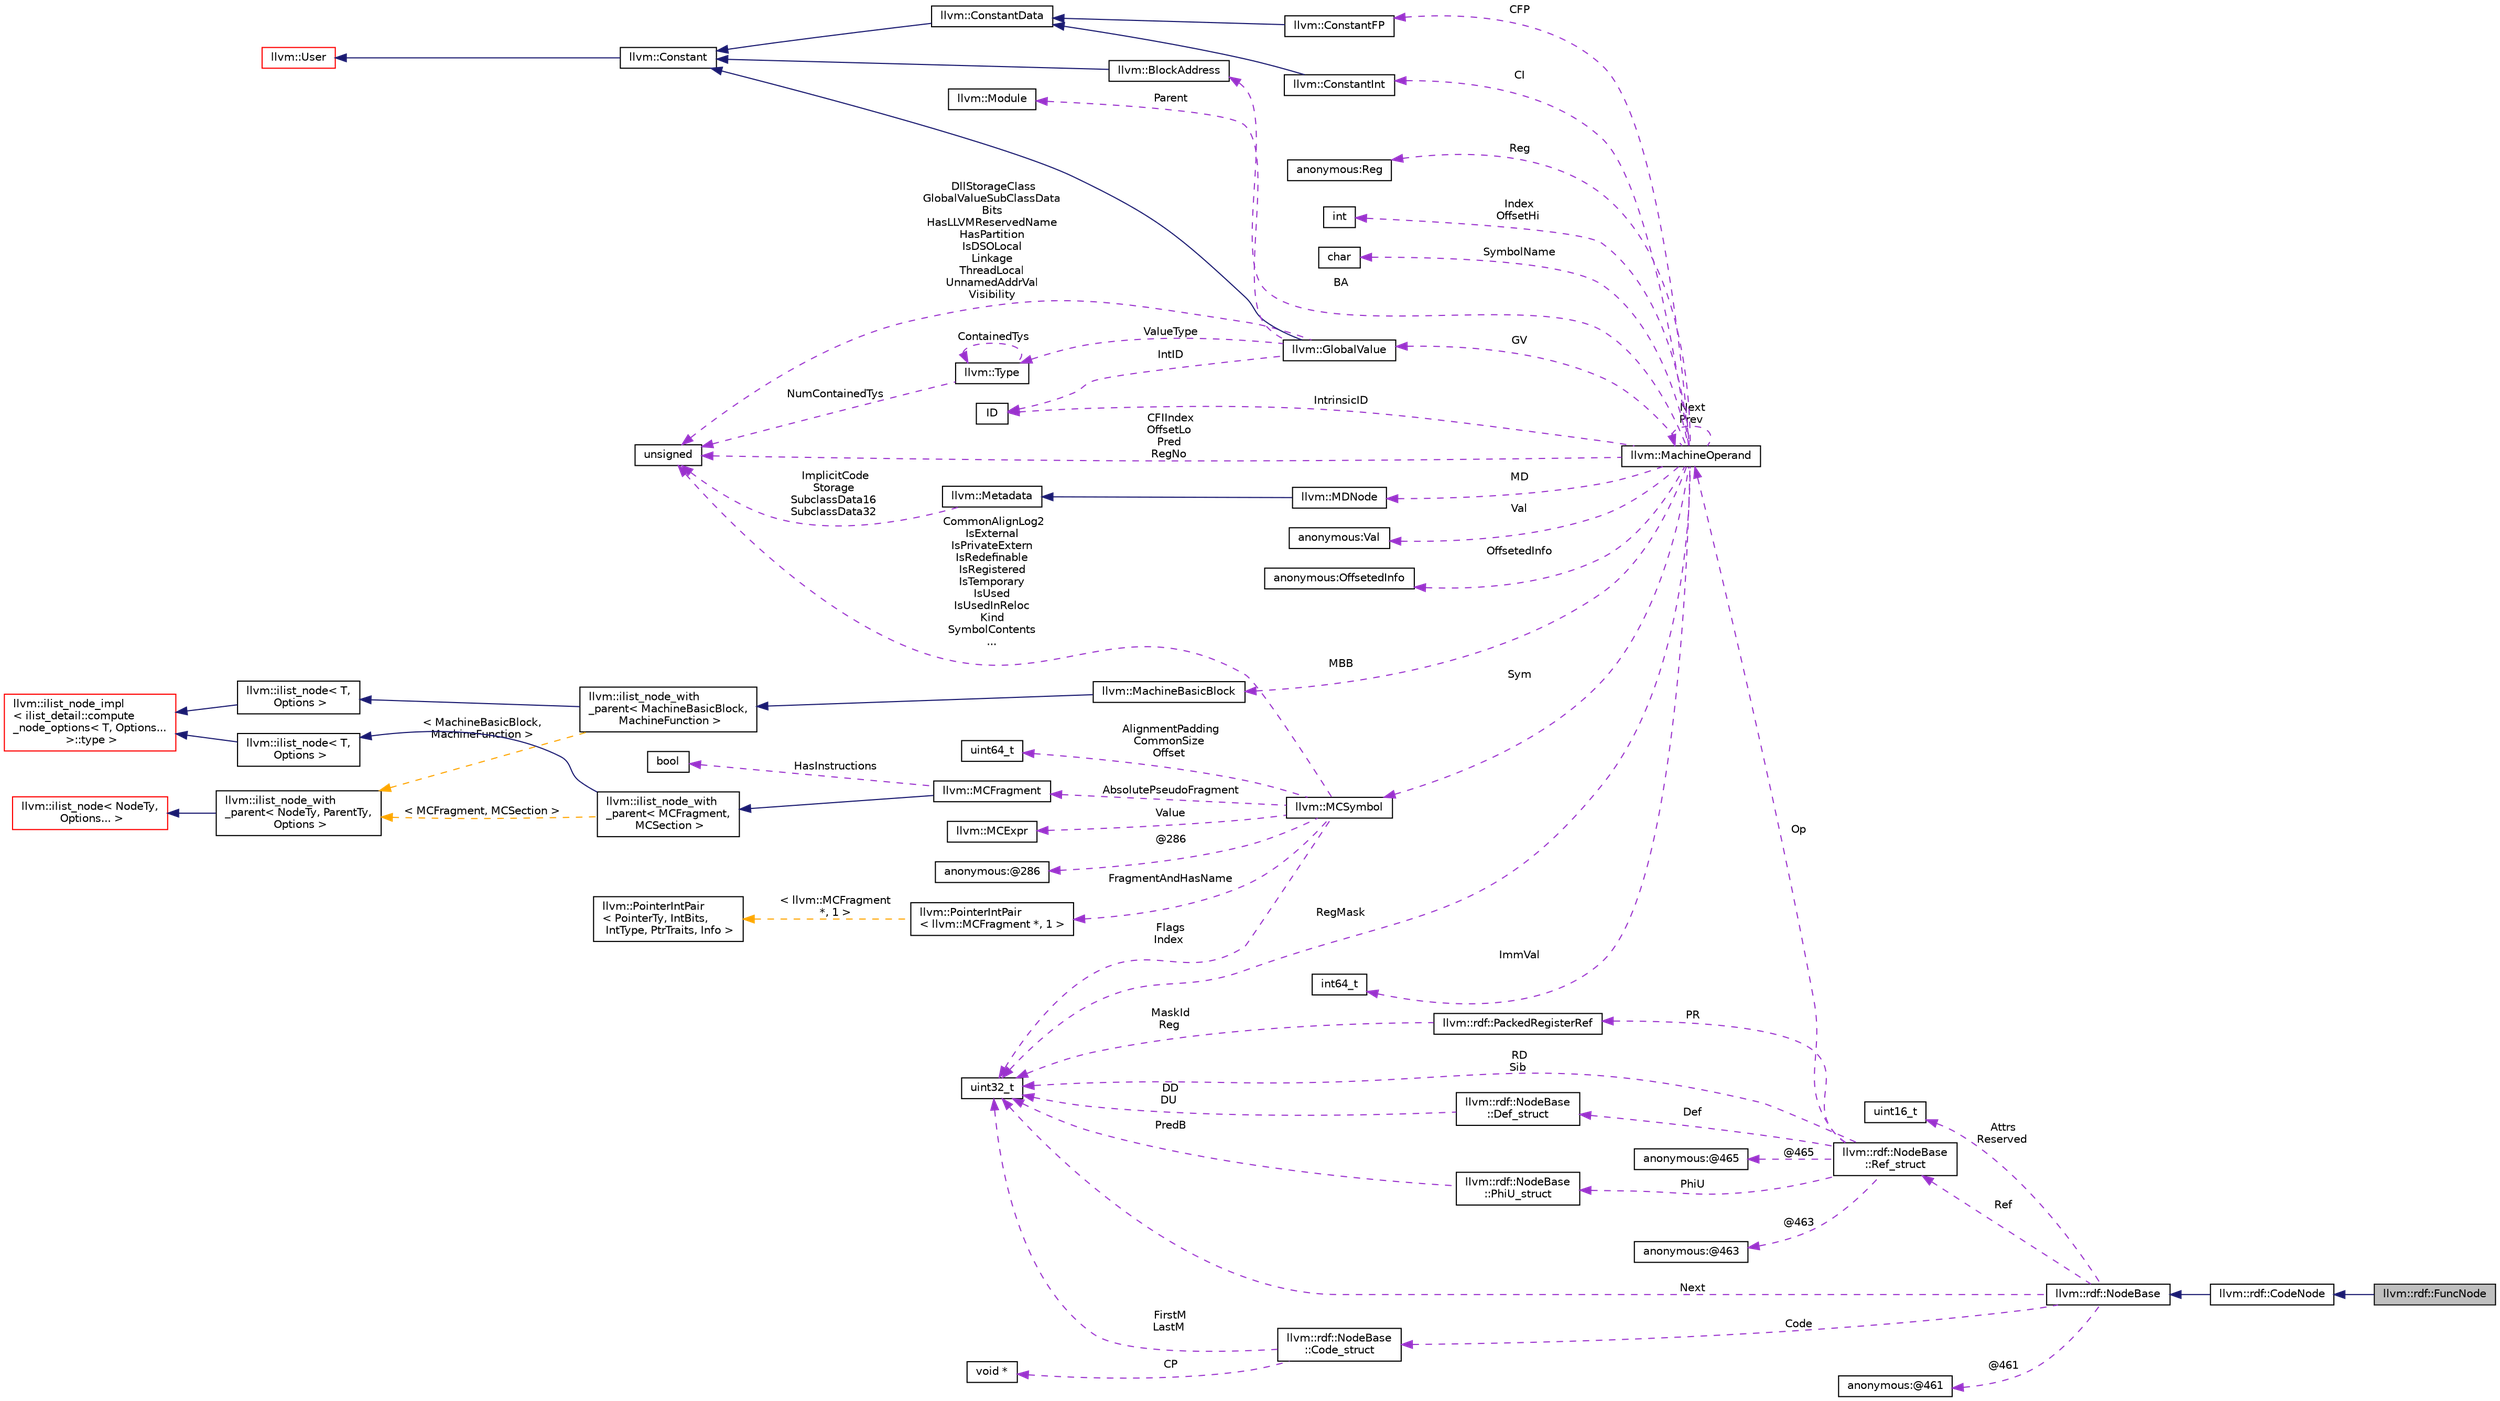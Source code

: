 digraph "llvm::rdf::FuncNode"
{
 // LATEX_PDF_SIZE
  bgcolor="transparent";
  edge [fontname="Helvetica",fontsize="10",labelfontname="Helvetica",labelfontsize="10"];
  node [fontname="Helvetica",fontsize="10",shape="box"];
  rankdir="LR";
  Node1 [label="llvm::rdf::FuncNode",height=0.2,width=0.4,color="black", fillcolor="grey75", style="filled", fontcolor="black",tooltip=" "];
  Node2 -> Node1 [dir="back",color="midnightblue",fontsize="10",style="solid",fontname="Helvetica"];
  Node2 [label="llvm::rdf::CodeNode",height=0.2,width=0.4,color="black",URL="$structllvm_1_1rdf_1_1CodeNode.html",tooltip=" "];
  Node3 -> Node2 [dir="back",color="midnightblue",fontsize="10",style="solid",fontname="Helvetica"];
  Node3 [label="llvm::rdf::NodeBase",height=0.2,width=0.4,color="black",URL="$structllvm_1_1rdf_1_1NodeBase.html",tooltip=" "];
  Node4 -> Node3 [dir="back",color="darkorchid3",fontsize="10",style="dashed",label=" Attrs\nReserved" ,fontname="Helvetica"];
  Node4 [label="uint16_t",height=0.2,width=0.4,color="black",tooltip=" "];
  Node5 -> Node3 [dir="back",color="darkorchid3",fontsize="10",style="dashed",label=" Next" ,fontname="Helvetica"];
  Node5 [label="uint32_t",height=0.2,width=0.4,color="black",URL="$classuint32__t.html",tooltip=" "];
  Node6 -> Node3 [dir="back",color="darkorchid3",fontsize="10",style="dashed",label=" Ref" ,fontname="Helvetica"];
  Node6 [label="llvm::rdf::NodeBase\l::Ref_struct",height=0.2,width=0.4,color="black",URL="$structllvm_1_1rdf_1_1NodeBase_1_1Ref__struct.html",tooltip=" "];
  Node5 -> Node6 [dir="back",color="darkorchid3",fontsize="10",style="dashed",label=" RD\nSib" ,fontname="Helvetica"];
  Node7 -> Node6 [dir="back",color="darkorchid3",fontsize="10",style="dashed",label=" Def" ,fontname="Helvetica"];
  Node7 [label="llvm::rdf::NodeBase\l::Def_struct",height=0.2,width=0.4,color="black",URL="$structllvm_1_1rdf_1_1NodeBase_1_1Def__struct.html",tooltip=" "];
  Node5 -> Node7 [dir="back",color="darkorchid3",fontsize="10",style="dashed",label=" DD\nDU" ,fontname="Helvetica"];
  Node8 -> Node6 [dir="back",color="darkorchid3",fontsize="10",style="dashed",label=" PhiU" ,fontname="Helvetica"];
  Node8 [label="llvm::rdf::NodeBase\l::PhiU_struct",height=0.2,width=0.4,color="black",URL="$structllvm_1_1rdf_1_1NodeBase_1_1PhiU__struct.html",tooltip=" "];
  Node5 -> Node8 [dir="back",color="darkorchid3",fontsize="10",style="dashed",label=" PredB" ,fontname="Helvetica"];
  Node9 -> Node6 [dir="back",color="darkorchid3",fontsize="10",style="dashed",label=" @463" ,fontname="Helvetica"];
  Node9 [label="anonymous:@463",height=0.2,width=0.4,color="black",tooltip=" "];
  Node10 -> Node6 [dir="back",color="darkorchid3",fontsize="10",style="dashed",label=" Op" ,fontname="Helvetica"];
  Node10 [label="llvm::MachineOperand",height=0.2,width=0.4,color="black",URL="$classllvm_1_1MachineOperand.html",tooltip="MachineOperand class - Representation of each machine instruction operand."];
  Node11 -> Node10 [dir="back",color="darkorchid3",fontsize="10",style="dashed",label=" CFIIndex\nOffsetLo\nPred\nRegNo" ,fontname="Helvetica"];
  Node11 [label="unsigned",height=0.2,width=0.4,color="black",URL="$classunsigned.html",tooltip=" "];
  Node12 -> Node10 [dir="back",color="darkorchid3",fontsize="10",style="dashed",label=" MBB" ,fontname="Helvetica"];
  Node12 [label="llvm::MachineBasicBlock",height=0.2,width=0.4,color="black",URL="$classllvm_1_1MachineBasicBlock.html",tooltip=" "];
  Node13 -> Node12 [dir="back",color="midnightblue",fontsize="10",style="solid",fontname="Helvetica"];
  Node13 [label="llvm::ilist_node_with\l_parent\< MachineBasicBlock,\l MachineFunction \>",height=0.2,width=0.4,color="black",URL="$classllvm_1_1ilist__node__with__parent.html",tooltip=" "];
  Node14 -> Node13 [dir="back",color="midnightblue",fontsize="10",style="solid",fontname="Helvetica"];
  Node14 [label="llvm::ilist_node\< T,\l Options \>",height=0.2,width=0.4,color="black",URL="$classllvm_1_1ilist__node.html",tooltip=" "];
  Node15 -> Node14 [dir="back",color="midnightblue",fontsize="10",style="solid",fontname="Helvetica"];
  Node15 [label="llvm::ilist_node_impl\l\< ilist_detail::compute\l_node_options\< T, Options...\l \>::type \>",height=0.2,width=0.4,color="red",URL="$classllvm_1_1ilist__node__impl.html",tooltip=" "];
  Node18 -> Node13 [dir="back",color="orange",fontsize="10",style="dashed",label=" \< MachineBasicBlock,\l MachineFunction \>" ,fontname="Helvetica"];
  Node18 [label="llvm::ilist_node_with\l_parent\< NodeTy, ParentTy,\l Options \>",height=0.2,width=0.4,color="black",URL="$classllvm_1_1ilist__node__with__parent.html",tooltip="An ilist node that can access its parent list."];
  Node19 -> Node18 [dir="back",color="midnightblue",fontsize="10",style="solid",fontname="Helvetica"];
  Node19 [label="llvm::ilist_node\< NodeTy,\l Options... \>",height=0.2,width=0.4,color="red",URL="$classllvm_1_1ilist__node.html",tooltip=" "];
  Node22 -> Node10 [dir="back",color="darkorchid3",fontsize="10",style="dashed",label=" CFP" ,fontname="Helvetica"];
  Node22 [label="llvm::ConstantFP",height=0.2,width=0.4,color="black",URL="$classllvm_1_1ConstantFP.html",tooltip="ConstantFP - Floating Point Values [float, double]."];
  Node23 -> Node22 [dir="back",color="midnightblue",fontsize="10",style="solid",fontname="Helvetica"];
  Node23 [label="llvm::ConstantData",height=0.2,width=0.4,color="black",URL="$classllvm_1_1ConstantData.html",tooltip="Base class for constants with no operands."];
  Node24 -> Node23 [dir="back",color="midnightblue",fontsize="10",style="solid",fontname="Helvetica"];
  Node24 [label="llvm::Constant",height=0.2,width=0.4,color="black",URL="$classllvm_1_1Constant.html",tooltip="This is an important base class in LLVM."];
  Node25 -> Node24 [dir="back",color="midnightblue",fontsize="10",style="solid",fontname="Helvetica"];
  Node25 [label="llvm::User",height=0.2,width=0.4,color="red",URL="$classllvm_1_1User.html",tooltip=" "];
  Node27 -> Node10 [dir="back",color="darkorchid3",fontsize="10",style="dashed",label=" CI" ,fontname="Helvetica"];
  Node27 [label="llvm::ConstantInt",height=0.2,width=0.4,color="black",URL="$classllvm_1_1ConstantInt.html",tooltip="This is the shared class of boolean and integer constants."];
  Node23 -> Node27 [dir="back",color="midnightblue",fontsize="10",style="solid",fontname="Helvetica"];
  Node28 -> Node10 [dir="back",color="darkorchid3",fontsize="10",style="dashed",label=" ImmVal" ,fontname="Helvetica"];
  Node28 [label="int64_t",height=0.2,width=0.4,color="black",tooltip=" "];
  Node5 -> Node10 [dir="back",color="darkorchid3",fontsize="10",style="dashed",label=" RegMask" ,fontname="Helvetica"];
  Node29 -> Node10 [dir="back",color="darkorchid3",fontsize="10",style="dashed",label=" MD" ,fontname="Helvetica"];
  Node29 [label="llvm::MDNode",height=0.2,width=0.4,color="black",URL="$classllvm_1_1MDNode.html",tooltip="Metadata node."];
  Node30 -> Node29 [dir="back",color="midnightblue",fontsize="10",style="solid",fontname="Helvetica"];
  Node30 [label="llvm::Metadata",height=0.2,width=0.4,color="black",URL="$classllvm_1_1Metadata.html",tooltip="Root of the metadata hierarchy."];
  Node11 -> Node30 [dir="back",color="darkorchid3",fontsize="10",style="dashed",label=" ImplicitCode\nStorage\nSubclassData16\nSubclassData32" ,fontname="Helvetica"];
  Node31 -> Node10 [dir="back",color="darkorchid3",fontsize="10",style="dashed",label=" Sym" ,fontname="Helvetica"];
  Node31 [label="llvm::MCSymbol",height=0.2,width=0.4,color="black",URL="$classllvm_1_1MCSymbol.html",tooltip="MCSymbol - Instances of this class represent a symbol name in the MC file, and MCSymbols are created ..."];
  Node32 -> Node31 [dir="back",color="darkorchid3",fontsize="10",style="dashed",label=" AbsolutePseudoFragment" ,fontname="Helvetica"];
  Node32 [label="llvm::MCFragment",height=0.2,width=0.4,color="black",URL="$classllvm_1_1MCFragment.html",tooltip=" "];
  Node33 -> Node32 [dir="back",color="midnightblue",fontsize="10",style="solid",fontname="Helvetica"];
  Node33 [label="llvm::ilist_node_with\l_parent\< MCFragment,\l MCSection \>",height=0.2,width=0.4,color="black",URL="$classllvm_1_1ilist__node__with__parent.html",tooltip=" "];
  Node34 -> Node33 [dir="back",color="midnightblue",fontsize="10",style="solid",fontname="Helvetica"];
  Node34 [label="llvm::ilist_node\< T,\l Options \>",height=0.2,width=0.4,color="black",URL="$classllvm_1_1ilist__node.html",tooltip=" "];
  Node15 -> Node34 [dir="back",color="midnightblue",fontsize="10",style="solid",fontname="Helvetica"];
  Node18 -> Node33 [dir="back",color="orange",fontsize="10",style="dashed",label=" \< MCFragment, MCSection \>" ,fontname="Helvetica"];
  Node35 -> Node32 [dir="back",color="darkorchid3",fontsize="10",style="dashed",label=" HasInstructions" ,fontname="Helvetica"];
  Node35 [label="bool",height=0.2,width=0.4,color="black",URL="$classbool.html",tooltip=" "];
  Node36 -> Node31 [dir="back",color="darkorchid3",fontsize="10",style="dashed",label=" FragmentAndHasName" ,fontname="Helvetica"];
  Node36 [label="llvm::PointerIntPair\l\< llvm::MCFragment *, 1 \>",height=0.2,width=0.4,color="black",URL="$classllvm_1_1PointerIntPair.html",tooltip=" "];
  Node37 -> Node36 [dir="back",color="orange",fontsize="10",style="dashed",label=" \< llvm::MCFragment\l *, 1 \>" ,fontname="Helvetica"];
  Node37 [label="llvm::PointerIntPair\l\< PointerTy, IntBits,\l IntType, PtrTraits, Info \>",height=0.2,width=0.4,color="black",URL="$classllvm_1_1PointerIntPair.html",tooltip="PointerIntPair - This class implements a pair of a pointer and small integer."];
  Node11 -> Node31 [dir="back",color="darkorchid3",fontsize="10",style="dashed",label=" CommonAlignLog2\nIsExternal\nIsPrivateExtern\nIsRedefinable\nIsRegistered\nIsTemporary\nIsUsed\nIsUsedInReloc\nKind\nSymbolContents\n..." ,fontname="Helvetica"];
  Node5 -> Node31 [dir="back",color="darkorchid3",fontsize="10",style="dashed",label=" Flags\nIndex" ,fontname="Helvetica"];
  Node38 -> Node31 [dir="back",color="darkorchid3",fontsize="10",style="dashed",label=" AlignmentPadding\nCommonSize\nOffset" ,fontname="Helvetica"];
  Node38 [label="uint64_t",height=0.2,width=0.4,color="black",tooltip=" "];
  Node39 -> Node31 [dir="back",color="darkorchid3",fontsize="10",style="dashed",label=" Value" ,fontname="Helvetica"];
  Node39 [label="llvm::MCExpr",height=0.2,width=0.4,color="black",URL="$classllvm_1_1MCExpr.html",tooltip="Base class for the full range of assembler expressions which are needed for parsing."];
  Node40 -> Node31 [dir="back",color="darkorchid3",fontsize="10",style="dashed",label=" @286" ,fontname="Helvetica"];
  Node40 [label="anonymous:@286",height=0.2,width=0.4,color="black",tooltip=" "];
  Node41 -> Node10 [dir="back",color="darkorchid3",fontsize="10",style="dashed",label=" IntrinsicID" ,fontname="Helvetica"];
  Node41 [label="ID",height=0.2,width=0.4,color="black",tooltip=" "];
  Node10 -> Node10 [dir="back",color="darkorchid3",fontsize="10",style="dashed",label=" Next\nPrev" ,fontname="Helvetica"];
  Node42 -> Node10 [dir="back",color="darkorchid3",fontsize="10",style="dashed",label=" Reg" ,fontname="Helvetica"];
  Node42 [label="anonymous:Reg",height=0.2,width=0.4,color="black",tooltip=" "];
  Node43 -> Node10 [dir="back",color="darkorchid3",fontsize="10",style="dashed",label=" Index\nOffsetHi" ,fontname="Helvetica"];
  Node43 [label="int",height=0.2,width=0.4,color="black",tooltip=" "];
  Node44 -> Node10 [dir="back",color="darkorchid3",fontsize="10",style="dashed",label=" SymbolName" ,fontname="Helvetica"];
  Node44 [label="char",height=0.2,width=0.4,color="black",URL="$classchar.html",tooltip=" "];
  Node45 -> Node10 [dir="back",color="darkorchid3",fontsize="10",style="dashed",label=" GV" ,fontname="Helvetica"];
  Node45 [label="llvm::GlobalValue",height=0.2,width=0.4,color="black",URL="$classllvm_1_1GlobalValue.html",tooltip=" "];
  Node24 -> Node45 [dir="back",color="midnightblue",fontsize="10",style="solid",fontname="Helvetica"];
  Node46 -> Node45 [dir="back",color="darkorchid3",fontsize="10",style="dashed",label=" ValueType" ,fontname="Helvetica"];
  Node46 [label="llvm::Type",height=0.2,width=0.4,color="black",URL="$classllvm_1_1Type.html",tooltip="The instances of the Type class are immutable: once they are created, they are never changed."];
  Node11 -> Node46 [dir="back",color="darkorchid3",fontsize="10",style="dashed",label=" NumContainedTys" ,fontname="Helvetica"];
  Node46 -> Node46 [dir="back",color="darkorchid3",fontsize="10",style="dashed",label=" ContainedTys" ,fontname="Helvetica"];
  Node11 -> Node45 [dir="back",color="darkorchid3",fontsize="10",style="dashed",label=" DllStorageClass\nGlobalValueSubClassData\lBits\nHasLLVMReservedName\nHasPartition\nIsDSOLocal\nLinkage\nThreadLocal\nUnnamedAddrVal\nVisibility" ,fontname="Helvetica"];
  Node41 -> Node45 [dir="back",color="darkorchid3",fontsize="10",style="dashed",label=" IntID" ,fontname="Helvetica"];
  Node47 -> Node45 [dir="back",color="darkorchid3",fontsize="10",style="dashed",label=" Parent" ,fontname="Helvetica"];
  Node47 [label="llvm::Module",height=0.2,width=0.4,color="black",URL="$classllvm_1_1Module.html",tooltip="A Module instance is used to store all the information related to an LLVM module."];
  Node48 -> Node10 [dir="back",color="darkorchid3",fontsize="10",style="dashed",label=" BA" ,fontname="Helvetica"];
  Node48 [label="llvm::BlockAddress",height=0.2,width=0.4,color="black",URL="$classllvm_1_1BlockAddress.html",tooltip="The address of a basic block."];
  Node24 -> Node48 [dir="back",color="midnightblue",fontsize="10",style="solid",fontname="Helvetica"];
  Node49 -> Node10 [dir="back",color="darkorchid3",fontsize="10",style="dashed",label=" Val" ,fontname="Helvetica"];
  Node49 [label="anonymous:Val",height=0.2,width=0.4,color="black",tooltip=" "];
  Node50 -> Node10 [dir="back",color="darkorchid3",fontsize="10",style="dashed",label=" OffsetedInfo" ,fontname="Helvetica"];
  Node50 [label="anonymous:OffsetedInfo",height=0.2,width=0.4,color="black",tooltip=" "];
  Node51 -> Node6 [dir="back",color="darkorchid3",fontsize="10",style="dashed",label=" PR" ,fontname="Helvetica"];
  Node51 [label="llvm::rdf::PackedRegisterRef",height=0.2,width=0.4,color="black",URL="$structllvm_1_1rdf_1_1PackedRegisterRef.html",tooltip=" "];
  Node5 -> Node51 [dir="back",color="darkorchid3",fontsize="10",style="dashed",label=" MaskId\nReg" ,fontname="Helvetica"];
  Node52 -> Node6 [dir="back",color="darkorchid3",fontsize="10",style="dashed",label=" @465" ,fontname="Helvetica"];
  Node52 [label="anonymous:@465",height=0.2,width=0.4,color="black",tooltip=" "];
  Node53 -> Node3 [dir="back",color="darkorchid3",fontsize="10",style="dashed",label=" Code" ,fontname="Helvetica"];
  Node53 [label="llvm::rdf::NodeBase\l::Code_struct",height=0.2,width=0.4,color="black",URL="$structllvm_1_1rdf_1_1NodeBase_1_1Code__struct.html",tooltip=" "];
  Node54 -> Node53 [dir="back",color="darkorchid3",fontsize="10",style="dashed",label=" CP" ,fontname="Helvetica"];
  Node54 [label="void *",height=0.2,width=0.4,color="black",tooltip=" "];
  Node5 -> Node53 [dir="back",color="darkorchid3",fontsize="10",style="dashed",label=" FirstM\nLastM" ,fontname="Helvetica"];
  Node55 -> Node3 [dir="back",color="darkorchid3",fontsize="10",style="dashed",label=" @461" ,fontname="Helvetica"];
  Node55 [label="anonymous:@461",height=0.2,width=0.4,color="black",tooltip=" "];
}
